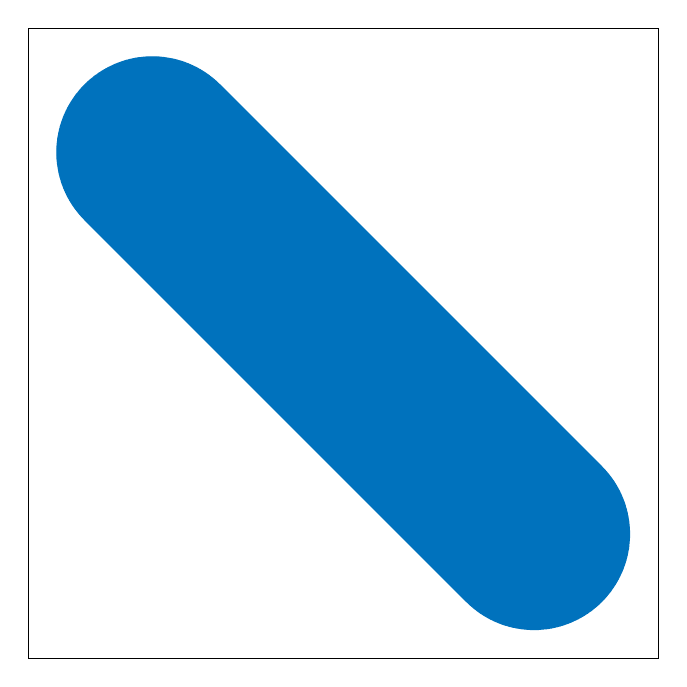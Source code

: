 % This file was created by matlab2tikz.
%
\definecolor{mycolor1}{rgb}{0.0,0.447,0.741}%
%
\begin{tikzpicture}
\footnotesize

\begin{axis}[%
width=8cm,
height=8cm,
at={(0in,0in)},
scale only axis,
xmin=-0.65,
xmax=2.65,
xtick={\empty},
ymin=-1.65,
ymax=1.65,
ytick={\empty},
axis background/.style={fill=white}
]

\addplot[area legend, draw=mycolor1, fill=mycolor1, forget plot]
table[row sep=crcr] {%
x	y\\
0.354	1.354\\
0.351	1.356\\
0.349	1.358\\
0.347	1.36\\
0.344	1.362\\
0.342	1.365\\
0.34	1.367\\
0.333	1.373\\
0.328	1.377\\
0.326	1.379\\
0.324	1.381\\
0.321	1.383\\
0.319	1.385\\
0.314	1.389\\
0.311	1.391\\
0.309	1.393\\
0.306	1.395\\
0.301	1.399\\
0.299	1.401\\
0.296	1.403\\
0.294	1.405\\
0.291	1.406\\
0.289	1.408\\
0.286	1.41\\
0.283	1.412\\
0.281	1.414\\
0.276	1.417\\
0.273	1.419\\
0.27	1.421\\
0.268	1.422\\
0.265	1.424\\
0.262	1.426\\
0.26	1.427\\
0.249	1.434\\
0.246	1.435\\
0.243	1.437\\
0.241	1.438\\
0.238	1.44\\
0.232	1.443\\
0.227	1.446\\
0.224	1.447\\
0.221	1.448\\
0.218	1.45\\
0.215	1.451\\
0.213	1.453\\
0.21	1.454\\
0.207	1.455\\
0.201	1.458\\
0.198	1.459\\
0.195	1.46\\
0.187	1.464\\
0.184	1.465\\
0.181	1.466\\
0.178	1.467\\
0.175	1.468\\
0.172	1.47\\
0.169	1.471\\
0.166	1.472\\
0.163	1.473\\
0.16	1.474\\
0.157	1.475\\
0.154	1.476\\
0.151	1.477\\
0.148	1.478\\
0.145	1.478\\
0.136	1.481\\
0.133	1.482\\
0.13	1.483\\
0.127	1.484\\
0.124	1.484\\
0.121	1.485\\
0.118	1.486\\
0.115	1.487\\
0.105	1.489\\
0.102	1.489\\
0.099	1.49\\
0.096	1.491\\
0.093	1.491\\
0.09	1.492\\
0.087	1.492\\
0.071	1.495\\
0.068	1.495\\
0.065	1.496\\
0.056	1.497\\
0.053	1.497\\
0.046	1.498\\
0.043	1.498\\
0.04	1.498\\
0.037	1.499\\
0.034	1.499\\
0.031	1.499\\
0.028	1.499\\
0.024	1.499\\
0.021	1.5\\
0.018	1.5\\
0.015	1.5\\
0.012	1.5\\
0.009	1.5\\
0.005	1.5\\
-0.004	1.5\\
-0.007	1.5\\
-0.01	1.5\\
-0.013	1.5\\
-0.017	1.5\\
-0.02	1.5\\
-0.023	1.5\\
-0.026	1.499\\
-0.029	1.499\\
-0.032	1.499\\
-0.035	1.499\\
-0.038	1.498\\
-0.042	1.498\\
-0.048	1.498\\
-0.051	1.497\\
-0.054	1.497\\
-0.06	1.496\\
-0.064	1.496\\
-0.073	1.495\\
-0.079	1.494\\
-0.082	1.493\\
-0.085	1.493\\
-0.092	1.492\\
-0.095	1.491\\
-0.098	1.49\\
-0.101	1.49\\
-0.104	1.489\\
-0.11	1.488\\
-0.113	1.487\\
-0.116	1.486\\
-0.119	1.486\\
-0.125	1.484\\
-0.131	1.482\\
-0.135	1.482\\
-0.141	1.48\\
-0.143	1.479\\
-0.147	1.478\\
-0.153	1.476\\
-0.156	1.475\\
-0.159	1.474\\
-0.165	1.472\\
-0.168	1.471\\
-0.17	1.47\\
-0.173	1.469\\
-0.176	1.468\\
-0.179	1.467\\
-0.182	1.466\\
-0.185	1.464\\
-0.188	1.463\\
-0.194	1.461\\
-0.197	1.46\\
-0.2	1.458\\
-0.203	1.457\\
-0.205	1.456\\
-0.208	1.454\\
-0.211	1.453\\
-0.214	1.452\\
-0.217	1.45\\
-0.22	1.449\\
-0.225	1.446\\
-0.228	1.445\\
-0.231	1.444\\
-0.236	1.44\\
-0.239	1.439\\
-0.245	1.436\\
-0.247	1.434\\
-0.25	1.433\\
-0.253	1.431\\
-0.256	1.43\\
-0.258	1.428\\
-0.261	1.426\\
-0.264	1.425\\
-0.269	1.421\\
-0.274	1.418\\
-0.277	1.416\\
-0.28	1.415\\
-0.282	1.413\\
-0.287	1.409\\
-0.29	1.407\\
-0.292	1.405\\
-0.295	1.404\\
-0.298	1.402\\
-0.308	1.394\\
-0.31	1.392\\
-0.312	1.39\\
-0.315	1.388\\
-0.317	1.386\\
-0.32	1.384\\
-0.325	1.38\\
-0.327	1.378\\
-0.329	1.376\\
-0.332	1.374\\
-0.334	1.372\\
-0.337	1.37\\
-0.341	1.366\\
-0.343	1.363\\
-0.346	1.361\\
-0.348	1.359\\
-0.35	1.357\\
-0.357	1.35\\
-0.359	1.348\\
-0.361	1.346\\
-0.363	1.343\\
-0.366	1.341\\
-0.37	1.337\\
-0.372	1.334\\
-0.374	1.332\\
-0.376	1.329\\
-0.378	1.327\\
-0.38	1.325\\
-0.384	1.32\\
-0.386	1.317\\
-0.388	1.315\\
-0.39	1.312\\
-0.392	1.31\\
-0.394	1.308\\
-0.402	1.298\\
-0.404	1.295\\
-0.406	1.292\\
-0.407	1.29\\
-0.409	1.287\\
-0.413	1.282\\
-0.414	1.28\\
-0.416	1.277\\
-0.418	1.274\\
-0.421	1.269\\
-0.425	1.264\\
-0.426	1.261\\
-0.428	1.258\\
-0.43	1.256\\
-0.431	1.253\\
-0.433	1.25\\
-0.434	1.248\\
-0.436	1.245\\
-0.439	1.239\\
-0.441	1.236\\
-0.444	1.231\\
-0.445	1.228\\
-0.446	1.225\\
-0.449	1.22\\
-0.451	1.217\\
-0.452	1.214\\
-0.453	1.211\\
-0.455	1.208\\
-0.456	1.205\\
-0.457	1.203\\
-0.458	1.2\\
-0.46	1.197\\
-0.461	1.194\\
-0.463	1.188\\
-0.465	1.185\\
-0.466	1.182\\
-0.467	1.179\\
-0.468	1.176\\
-0.469	1.173\\
-0.47	1.17\\
-0.471	1.167\\
-0.472	1.165\\
-0.474	1.159\\
-0.475	1.156\\
-0.476	1.153\\
-0.478	1.147\\
-0.479	1.143\\
-0.48	1.141\\
-0.482	1.135\\
-0.482	1.131\\
-0.484	1.125\\
-0.486	1.119\\
-0.486	1.116\\
-0.487	1.113\\
-0.488	1.11\\
-0.489	1.104\\
-0.49	1.101\\
-0.49	1.098\\
-0.491	1.095\\
-0.491	1.092\\
-0.493	1.085\\
-0.493	1.082\\
-0.494	1.079\\
-0.495	1.073\\
-0.496	1.064\\
-0.496	1.06\\
-0.497	1.054\\
-0.497	1.051\\
-0.498	1.048\\
-0.498	1.042\\
-0.498	1.038\\
-0.499	1.035\\
-0.499	1.032\\
-0.499	1.029\\
-0.499	1.026\\
-0.499	1.023\\
-0.5	1.02\\
-0.5	1.016\\
-0.5	1.013\\
-0.5	1.01\\
-0.5	1.007\\
-0.5	1.004\\
-0.5	0.995\\
-0.5	0.991\\
-0.5	0.988\\
-0.5	0.985\\
-0.5	0.982\\
-0.499	0.979\\
-0.499	0.976\\
-0.499	0.973\\
-0.499	0.969\\
-0.499	0.966\\
-0.499	0.963\\
-0.498	0.96\\
-0.498	0.957\\
-0.498	0.954\\
-0.497	0.947\\
-0.497	0.944\\
-0.496	0.935\\
-0.495	0.932\\
-0.495	0.929\\
-0.492	0.913\\
-0.492	0.91\\
-0.491	0.907\\
-0.491	0.904\\
-0.49	0.901\\
-0.489	0.898\\
-0.489	0.895\\
-0.487	0.885\\
-0.486	0.882\\
-0.485	0.879\\
-0.484	0.876\\
-0.484	0.873\\
-0.483	0.87\\
-0.482	0.867\\
-0.481	0.864\\
-0.478	0.855\\
-0.478	0.852\\
-0.477	0.849\\
-0.476	0.846\\
-0.475	0.843\\
-0.474	0.84\\
-0.473	0.837\\
-0.472	0.834\\
-0.471	0.831\\
-0.469	0.828\\
-0.468	0.825\\
-0.467	0.822\\
-0.466	0.819\\
-0.465	0.816\\
-0.464	0.813\\
-0.46	0.805\\
-0.459	0.802\\
-0.458	0.799\\
-0.455	0.793\\
-0.454	0.79\\
-0.453	0.787\\
-0.451	0.785\\
-0.45	0.782\\
-0.449	0.779\\
-0.447	0.776\\
-0.446	0.773\\
-0.443	0.768\\
-0.44	0.762\\
-0.438	0.759\\
-0.437	0.757\\
-0.435	0.754\\
-0.434	0.751\\
-0.427	0.74\\
-0.426	0.738\\
-0.424	0.735\\
-0.422	0.732\\
-0.421	0.73\\
-0.419	0.727\\
-0.417	0.724\\
-0.414	0.719\\
-0.412	0.717\\
-0.41	0.714\\
-0.408	0.711\\
-0.406	0.709\\
-0.405	0.706\\
-0.403	0.704\\
-0.401	0.701\\
-0.399	0.699\\
-0.395	0.694\\
-0.393	0.691\\
-0.391	0.689\\
-0.389	0.686\\
-0.385	0.681\\
-0.383	0.679\\
-0.381	0.676\\
-0.379	0.674\\
-0.377	0.672\\
-0.373	0.667\\
-0.367	0.66\\
-0.364	0.658\\
-0.362	0.655\\
-0.36	0.653\\
-0.358	0.651\\
-0.356	0.649\\
-0.354	0.646\\
1.646	-1.354\\
1.649	-1.356\\
1.651	-1.358\\
1.653	-1.36\\
1.655	-1.362\\
1.658	-1.365\\
1.66	-1.367\\
1.667	-1.373\\
1.672	-1.377\\
1.674	-1.379\\
1.677	-1.381\\
1.679	-1.383\\
1.681	-1.385\\
1.686	-1.389\\
1.689	-1.391\\
1.691	-1.393\\
1.694	-1.395\\
1.699	-1.399\\
1.701	-1.401\\
1.704	-1.403\\
1.706	-1.405\\
1.709	-1.406\\
1.711	-1.408\\
1.714	-1.41\\
1.716	-1.412\\
1.719	-1.414\\
1.724	-1.417\\
1.727	-1.419\\
1.73	-1.421\\
1.732	-1.422\\
1.735	-1.424\\
1.738	-1.426\\
1.74	-1.427\\
1.751	-1.434\\
1.754	-1.435\\
1.757	-1.437\\
1.759	-1.438\\
1.762	-1.44\\
1.768	-1.443\\
1.773	-1.446\\
1.776	-1.447\\
1.779	-1.448\\
1.782	-1.45\\
1.785	-1.451\\
1.787	-1.453\\
1.79	-1.454\\
1.793	-1.455\\
1.799	-1.458\\
1.802	-1.459\\
1.805	-1.46\\
1.813	-1.464\\
1.816	-1.465\\
1.819	-1.466\\
1.822	-1.467\\
1.825	-1.468\\
1.828	-1.47\\
1.831	-1.471\\
1.834	-1.472\\
1.837	-1.473\\
1.84	-1.474\\
1.843	-1.475\\
1.846	-1.476\\
1.849	-1.477\\
1.852	-1.478\\
1.855	-1.478\\
1.864	-1.481\\
1.867	-1.482\\
1.87	-1.483\\
1.873	-1.484\\
1.876	-1.484\\
1.879	-1.485\\
1.882	-1.486\\
1.885	-1.487\\
1.895	-1.489\\
1.898	-1.489\\
1.901	-1.49\\
1.904	-1.491\\
1.907	-1.491\\
1.91	-1.492\\
1.913	-1.492\\
1.929	-1.495\\
1.932	-1.495\\
1.935	-1.496\\
1.944	-1.497\\
1.947	-1.497\\
1.954	-1.498\\
1.957	-1.498\\
1.96	-1.498\\
1.963	-1.499\\
1.966	-1.499\\
1.969	-1.499\\
1.972	-1.499\\
1.976	-1.499\\
1.979	-1.5\\
1.982	-1.5\\
1.985	-1.5\\
1.988	-1.5\\
1.991	-1.5\\
1.994	-1.5\\
2.004	-1.5\\
2.007	-1.5\\
2.01	-1.5\\
2.013	-1.5\\
2.017	-1.5\\
2.02	-1.5\\
2.023	-1.5\\
2.026	-1.499\\
2.029	-1.499\\
2.032	-1.499\\
2.035	-1.499\\
2.038	-1.498\\
2.042	-1.498\\
2.048	-1.498\\
2.051	-1.497\\
2.054	-1.497\\
2.06	-1.496\\
2.064	-1.496\\
2.073	-1.495\\
2.079	-1.494\\
2.082	-1.493\\
2.085	-1.493\\
2.092	-1.492\\
2.095	-1.491\\
2.098	-1.49\\
2.101	-1.49\\
2.104	-1.489\\
2.11	-1.488\\
2.113	-1.487\\
2.116	-1.486\\
2.119	-1.486\\
2.125	-1.484\\
2.131	-1.482\\
2.135	-1.482\\
2.14	-1.48\\
2.143	-1.479\\
2.147	-1.478\\
2.153	-1.476\\
2.156	-1.475\\
2.159	-1.474\\
2.164	-1.472\\
2.167	-1.471\\
2.17	-1.47\\
2.173	-1.469\\
2.176	-1.468\\
2.179	-1.467\\
2.182	-1.466\\
2.185	-1.464\\
2.188	-1.463\\
2.194	-1.461\\
2.197	-1.46\\
2.2	-1.458\\
2.203	-1.457\\
2.205	-1.456\\
2.208	-1.454\\
2.211	-1.453\\
2.214	-1.452\\
2.217	-1.45\\
2.22	-1.449\\
2.225	-1.446\\
2.228	-1.445\\
2.231	-1.444\\
2.236	-1.44\\
2.239	-1.439\\
2.245	-1.436\\
2.248	-1.434\\
2.25	-1.433\\
2.253	-1.431\\
2.256	-1.43\\
2.258	-1.428\\
2.261	-1.426\\
2.264	-1.425\\
2.269	-1.421\\
2.274	-1.418\\
2.277	-1.416\\
2.28	-1.415\\
2.282	-1.413\\
2.287	-1.409\\
2.29	-1.407\\
2.292	-1.405\\
2.295	-1.404\\
2.298	-1.402\\
2.308	-1.394\\
2.31	-1.392\\
2.312	-1.39\\
2.315	-1.388\\
2.317	-1.386\\
2.32	-1.384\\
2.325	-1.38\\
2.327	-1.378\\
2.329	-1.376\\
2.332	-1.374\\
2.334	-1.372\\
2.337	-1.37\\
2.341	-1.366\\
2.343	-1.363\\
2.346	-1.361\\
2.348	-1.359\\
2.35	-1.357\\
2.357	-1.35\\
2.359	-1.348\\
2.361	-1.346\\
2.363	-1.343\\
2.366	-1.341\\
2.37	-1.337\\
2.372	-1.334\\
2.374	-1.332\\
2.376	-1.329\\
2.378	-1.327\\
2.38	-1.325\\
2.384	-1.32\\
2.386	-1.317\\
2.388	-1.315\\
2.39	-1.312\\
2.392	-1.31\\
2.394	-1.308\\
2.402	-1.298\\
2.404	-1.295\\
2.405	-1.292\\
2.407	-1.29\\
2.409	-1.287\\
2.413	-1.282\\
2.414	-1.28\\
2.416	-1.277\\
2.418	-1.274\\
2.421	-1.269\\
2.425	-1.264\\
2.426	-1.261\\
2.428	-1.258\\
2.43	-1.256\\
2.431	-1.253\\
2.433	-1.25\\
2.434	-1.248\\
2.436	-1.245\\
2.439	-1.239\\
2.441	-1.236\\
2.443	-1.231\\
2.445	-1.228\\
2.446	-1.225\\
2.449	-1.22\\
2.45	-1.217\\
2.452	-1.214\\
2.453	-1.211\\
2.454	-1.208\\
2.456	-1.205\\
2.457	-1.203\\
2.458	-1.2\\
2.46	-1.197\\
2.461	-1.194\\
2.463	-1.188\\
2.465	-1.185\\
2.466	-1.182\\
2.467	-1.179\\
2.468	-1.176\\
2.469	-1.173\\
2.47	-1.17\\
2.471	-1.167\\
2.472	-1.165\\
2.474	-1.159\\
2.475	-1.156\\
2.476	-1.153\\
2.478	-1.147\\
2.479	-1.143\\
2.48	-1.141\\
2.482	-1.135\\
2.482	-1.131\\
2.484	-1.125\\
2.486	-1.119\\
2.486	-1.116\\
2.487	-1.113\\
2.488	-1.11\\
2.489	-1.104\\
2.49	-1.101\\
2.49	-1.098\\
2.491	-1.095\\
2.491	-1.092\\
2.493	-1.085\\
2.493	-1.082\\
2.494	-1.079\\
2.495	-1.073\\
2.496	-1.064\\
2.496	-1.06\\
2.497	-1.054\\
2.497	-1.051\\
2.498	-1.048\\
2.498	-1.042\\
2.498	-1.038\\
2.499	-1.035\\
2.499	-1.032\\
2.499	-1.029\\
2.499	-1.026\\
2.499	-1.023\\
2.5	-1.02\\
2.5	-1.016\\
2.5	-1.013\\
2.5	-1.01\\
2.5	-1.007\\
2.5	-1.004\\
2.5	-0.995\\
2.5	-0.991\\
2.5	-0.988\\
2.5	-0.985\\
2.5	-0.982\\
2.499	-0.979\\
2.499	-0.976\\
2.499	-0.973\\
2.499	-0.969\\
2.499	-0.966\\
2.499	-0.963\\
2.498	-0.96\\
2.498	-0.957\\
2.498	-0.954\\
2.497	-0.947\\
2.497	-0.944\\
2.496	-0.935\\
2.495	-0.932\\
2.495	-0.929\\
2.492	-0.913\\
2.492	-0.91\\
2.491	-0.907\\
2.491	-0.904\\
2.49	-0.901\\
2.489	-0.898\\
2.489	-0.895\\
2.487	-0.885\\
2.486	-0.882\\
2.485	-0.879\\
2.484	-0.876\\
2.484	-0.873\\
2.483	-0.87\\
2.482	-0.867\\
2.481	-0.864\\
2.478	-0.855\\
2.478	-0.852\\
2.477	-0.849\\
2.476	-0.846\\
2.475	-0.843\\
2.474	-0.84\\
2.473	-0.837\\
2.472	-0.834\\
2.471	-0.831\\
2.47	-0.828\\
2.468	-0.825\\
2.467	-0.822\\
2.466	-0.819\\
2.465	-0.816\\
2.464	-0.813\\
2.46	-0.805\\
2.459	-0.802\\
2.458	-0.799\\
2.455	-0.793\\
2.454	-0.79\\
2.453	-0.787\\
2.451	-0.785\\
2.45	-0.782\\
2.449	-0.779\\
2.447	-0.776\\
2.446	-0.773\\
2.443	-0.768\\
2.44	-0.762\\
2.438	-0.759\\
2.437	-0.757\\
2.435	-0.754\\
2.434	-0.751\\
2.427	-0.74\\
2.426	-0.738\\
2.424	-0.735\\
2.422	-0.732\\
2.421	-0.73\\
2.419	-0.727\\
2.417	-0.724\\
2.414	-0.719\\
2.412	-0.717\\
2.41	-0.714\\
2.408	-0.711\\
2.406	-0.709\\
2.405	-0.706\\
2.403	-0.704\\
2.401	-0.701\\
2.399	-0.699\\
2.395	-0.694\\
2.393	-0.691\\
2.391	-0.689\\
2.389	-0.686\\
2.385	-0.681\\
2.383	-0.679\\
2.381	-0.676\\
2.379	-0.674\\
2.377	-0.672\\
2.373	-0.667\\
2.367	-0.66\\
2.365	-0.658\\
2.362	-0.655\\
2.36	-0.653\\
2.358	-0.651\\
2.356	-0.649\\
2.354	-0.646\\
0.354	1.354\\
}--cycle;
\end{axis}
\end{tikzpicture}%